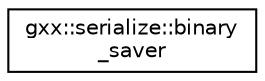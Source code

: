 digraph "Graphical Class Hierarchy"
{
  edge [fontname="Helvetica",fontsize="10",labelfontname="Helvetica",labelfontsize="10"];
  node [fontname="Helvetica",fontsize="10",shape=record];
  rankdir="LR";
  Node1 [label="gxx::serialize::binary\l_saver",height=0.2,width=0.4,color="black", fillcolor="white", style="filled",URL="$classgxx_1_1serialize_1_1binary__saver.html"];
}

